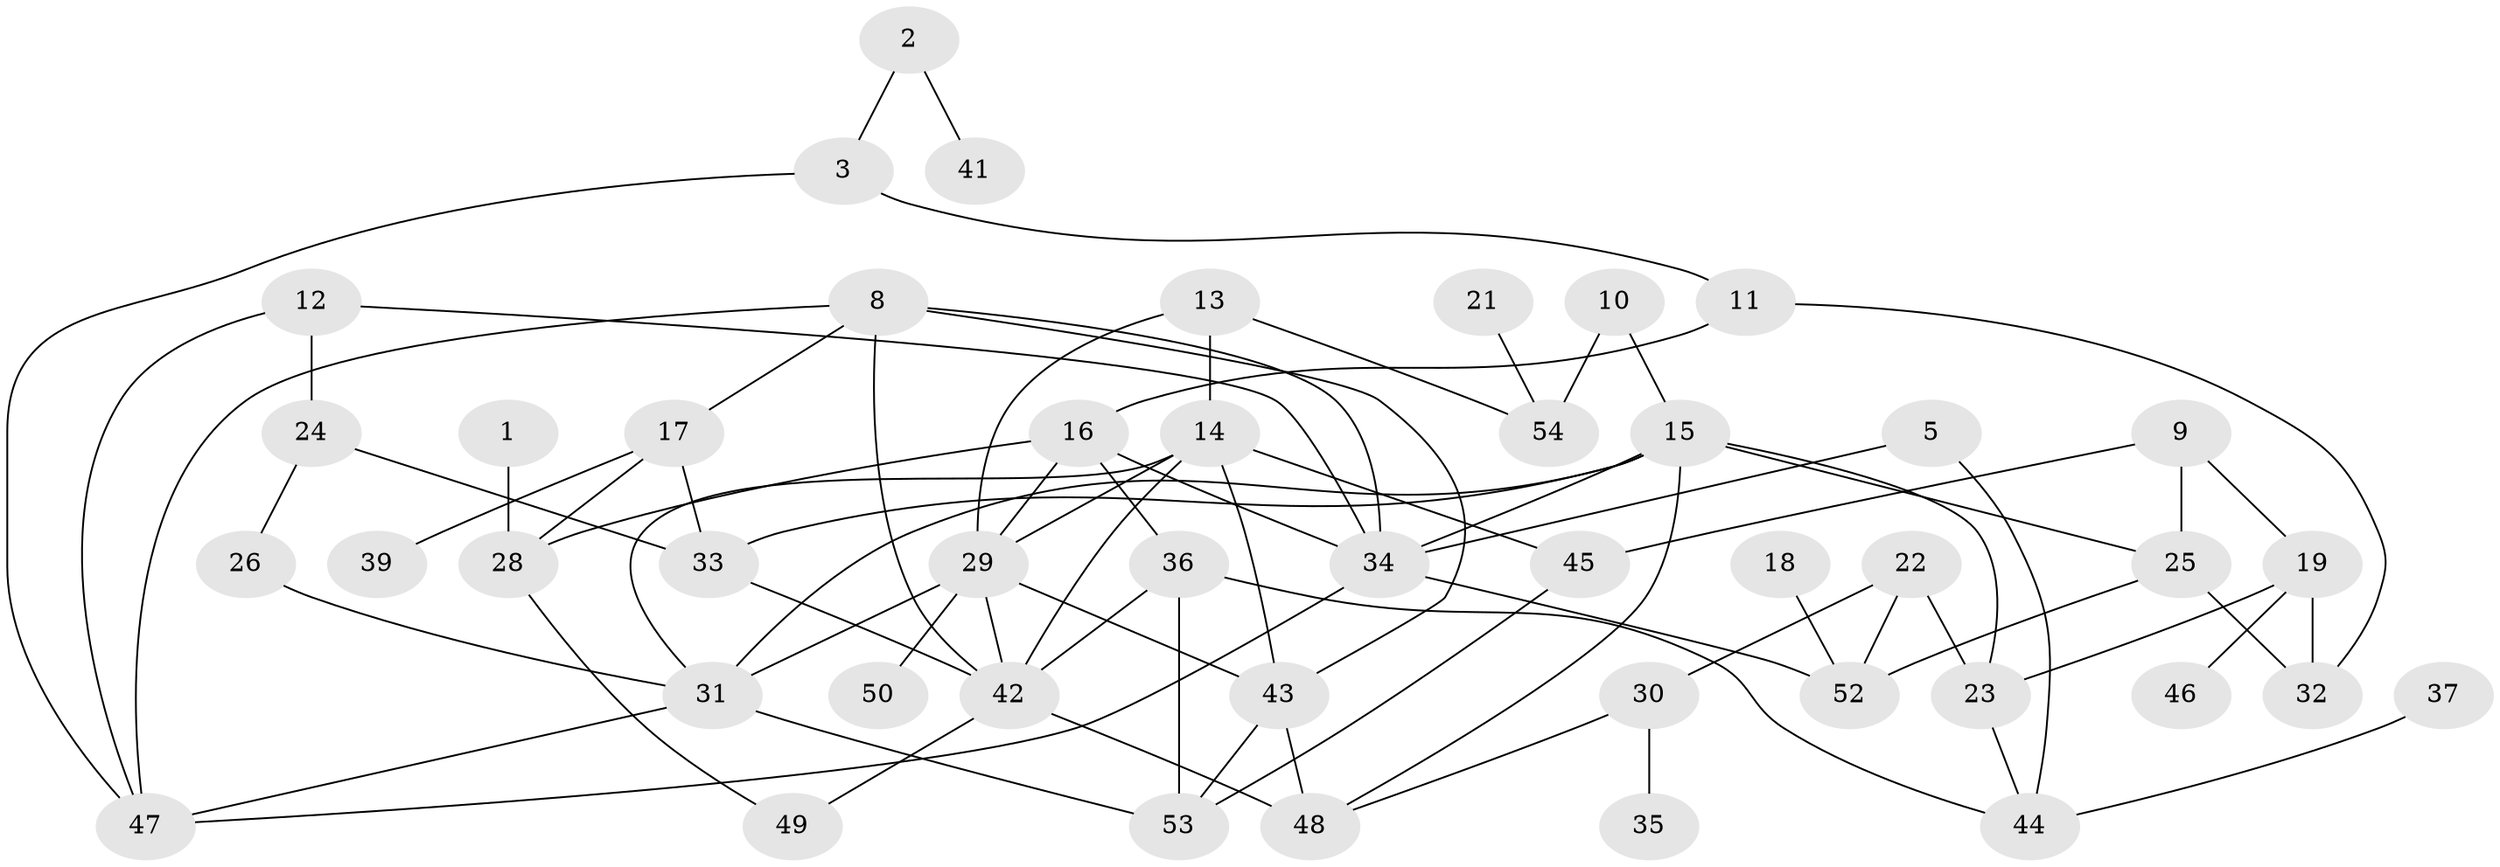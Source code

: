 // original degree distribution, {3: 0.19736842105263158, 7: 0.013157894736842105, 1: 0.15789473684210525, 2: 0.21052631578947367, 0: 0.10526315789473684, 5: 0.10526315789473684, 6: 0.013157894736842105, 4: 0.19736842105263158}
// Generated by graph-tools (version 1.1) at 2025/35/03/04/25 23:35:57]
// undirected, 46 vertices, 78 edges
graph export_dot {
  node [color=gray90,style=filled];
  1;
  2;
  3;
  5;
  8;
  9;
  10;
  11;
  12;
  13;
  14;
  15;
  16;
  17;
  18;
  19;
  21;
  22;
  23;
  24;
  25;
  26;
  28;
  29;
  30;
  31;
  32;
  33;
  34;
  35;
  36;
  37;
  39;
  41;
  42;
  43;
  44;
  45;
  46;
  47;
  48;
  49;
  50;
  52;
  53;
  54;
  1 -- 28 [weight=1.0];
  2 -- 3 [weight=1.0];
  2 -- 41 [weight=1.0];
  3 -- 11 [weight=1.0];
  3 -- 47 [weight=1.0];
  5 -- 34 [weight=1.0];
  5 -- 44 [weight=1.0];
  8 -- 17 [weight=1.0];
  8 -- 34 [weight=1.0];
  8 -- 42 [weight=1.0];
  8 -- 43 [weight=1.0];
  8 -- 47 [weight=1.0];
  9 -- 19 [weight=1.0];
  9 -- 25 [weight=1.0];
  9 -- 45 [weight=1.0];
  10 -- 15 [weight=1.0];
  10 -- 54 [weight=1.0];
  11 -- 16 [weight=1.0];
  11 -- 32 [weight=1.0];
  12 -- 24 [weight=1.0];
  12 -- 34 [weight=1.0];
  12 -- 47 [weight=1.0];
  13 -- 14 [weight=1.0];
  13 -- 29 [weight=1.0];
  13 -- 54 [weight=1.0];
  14 -- 29 [weight=1.0];
  14 -- 31 [weight=1.0];
  14 -- 42 [weight=1.0];
  14 -- 43 [weight=1.0];
  14 -- 45 [weight=1.0];
  15 -- 23 [weight=1.0];
  15 -- 25 [weight=1.0];
  15 -- 31 [weight=1.0];
  15 -- 33 [weight=1.0];
  15 -- 34 [weight=1.0];
  15 -- 48 [weight=1.0];
  16 -- 28 [weight=1.0];
  16 -- 29 [weight=1.0];
  16 -- 34 [weight=1.0];
  16 -- 36 [weight=1.0];
  17 -- 28 [weight=1.0];
  17 -- 33 [weight=1.0];
  17 -- 39 [weight=1.0];
  18 -- 52 [weight=1.0];
  19 -- 23 [weight=1.0];
  19 -- 32 [weight=1.0];
  19 -- 46 [weight=1.0];
  21 -- 54 [weight=1.0];
  22 -- 23 [weight=1.0];
  22 -- 30 [weight=1.0];
  22 -- 52 [weight=1.0];
  23 -- 44 [weight=1.0];
  24 -- 26 [weight=1.0];
  24 -- 33 [weight=1.0];
  25 -- 32 [weight=1.0];
  25 -- 52 [weight=1.0];
  26 -- 31 [weight=1.0];
  28 -- 49 [weight=1.0];
  29 -- 31 [weight=1.0];
  29 -- 42 [weight=1.0];
  29 -- 43 [weight=1.0];
  29 -- 50 [weight=1.0];
  30 -- 35 [weight=1.0];
  30 -- 48 [weight=1.0];
  31 -- 47 [weight=1.0];
  31 -- 53 [weight=1.0];
  33 -- 42 [weight=1.0];
  34 -- 47 [weight=1.0];
  34 -- 52 [weight=1.0];
  36 -- 42 [weight=1.0];
  36 -- 44 [weight=1.0];
  36 -- 53 [weight=1.0];
  37 -- 44 [weight=1.0];
  42 -- 48 [weight=2.0];
  42 -- 49 [weight=1.0];
  43 -- 48 [weight=1.0];
  43 -- 53 [weight=1.0];
  45 -- 53 [weight=1.0];
}

